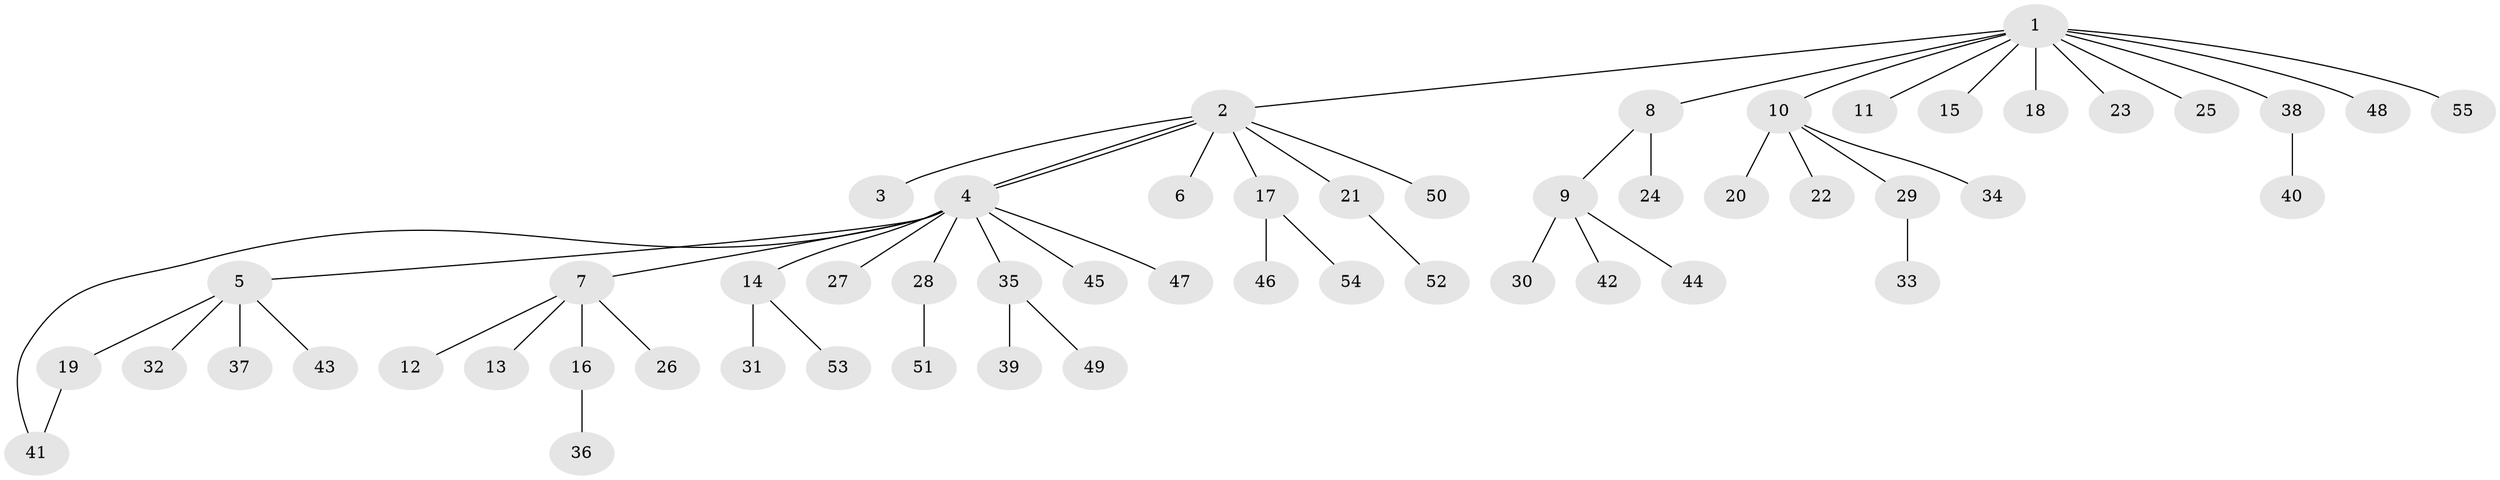 // Generated by graph-tools (version 1.1) at 2025/14/03/09/25 04:14:21]
// undirected, 55 vertices, 56 edges
graph export_dot {
graph [start="1"]
  node [color=gray90,style=filled];
  1;
  2;
  3;
  4;
  5;
  6;
  7;
  8;
  9;
  10;
  11;
  12;
  13;
  14;
  15;
  16;
  17;
  18;
  19;
  20;
  21;
  22;
  23;
  24;
  25;
  26;
  27;
  28;
  29;
  30;
  31;
  32;
  33;
  34;
  35;
  36;
  37;
  38;
  39;
  40;
  41;
  42;
  43;
  44;
  45;
  46;
  47;
  48;
  49;
  50;
  51;
  52;
  53;
  54;
  55;
  1 -- 2;
  1 -- 8;
  1 -- 10;
  1 -- 11;
  1 -- 15;
  1 -- 18;
  1 -- 23;
  1 -- 25;
  1 -- 38;
  1 -- 48;
  1 -- 55;
  2 -- 3;
  2 -- 4;
  2 -- 4;
  2 -- 6;
  2 -- 17;
  2 -- 21;
  2 -- 50;
  4 -- 5;
  4 -- 7;
  4 -- 14;
  4 -- 27;
  4 -- 28;
  4 -- 35;
  4 -- 41;
  4 -- 45;
  4 -- 47;
  5 -- 19;
  5 -- 32;
  5 -- 37;
  5 -- 43;
  7 -- 12;
  7 -- 13;
  7 -- 16;
  7 -- 26;
  8 -- 9;
  8 -- 24;
  9 -- 30;
  9 -- 42;
  9 -- 44;
  10 -- 20;
  10 -- 22;
  10 -- 29;
  10 -- 34;
  14 -- 31;
  14 -- 53;
  16 -- 36;
  17 -- 46;
  17 -- 54;
  19 -- 41;
  21 -- 52;
  28 -- 51;
  29 -- 33;
  35 -- 39;
  35 -- 49;
  38 -- 40;
}
